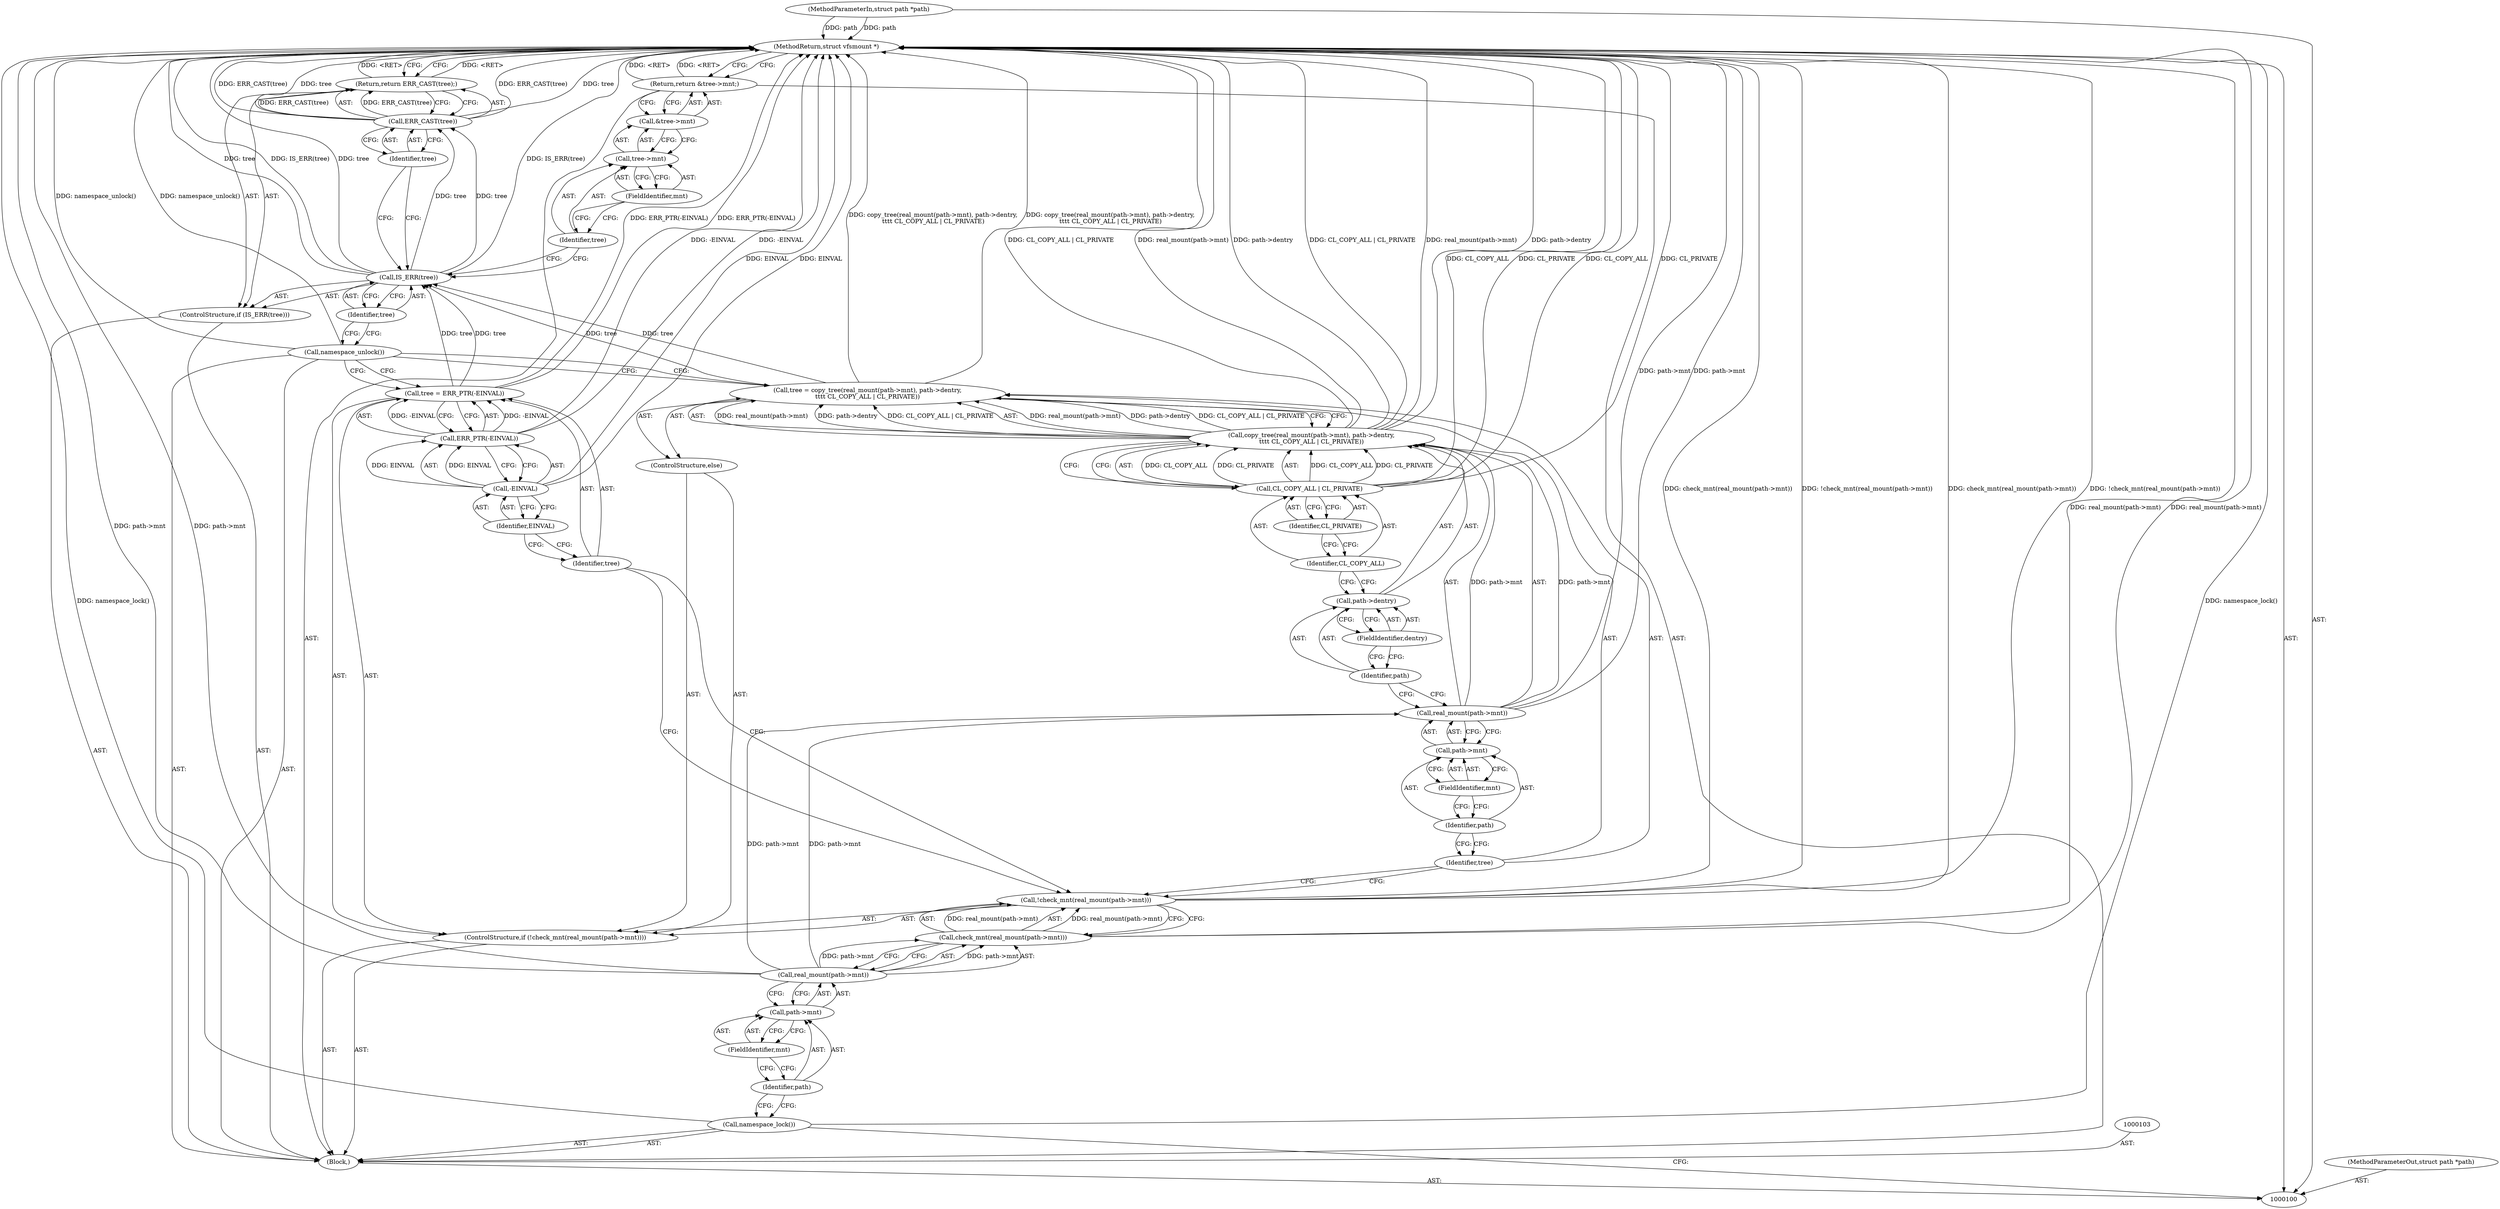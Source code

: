 digraph "0_linux_cd4a40174b71acd021877341684d8bb1dc8ea4ae" {
"1000143" [label="(MethodReturn,struct vfsmount *)"];
"1000101" [label="(MethodParameterIn,struct path *path)"];
"1000209" [label="(MethodParameterOut,struct path *path)"];
"1000131" [label="(Call,namespace_unlock())"];
"1000134" [label="(Identifier,tree)"];
"1000132" [label="(ControlStructure,if (IS_ERR(tree)))"];
"1000133" [label="(Call,IS_ERR(tree))"];
"1000136" [label="(Call,ERR_CAST(tree))"];
"1000137" [label="(Identifier,tree)"];
"1000135" [label="(Return,return ERR_CAST(tree);)"];
"1000138" [label="(Return,return &tree->mnt;)"];
"1000142" [label="(FieldIdentifier,mnt)"];
"1000139" [label="(Call,&tree->mnt)"];
"1000140" [label="(Call,tree->mnt)"];
"1000141" [label="(Identifier,tree)"];
"1000102" [label="(Block,)"];
"1000104" [label="(Call,namespace_lock())"];
"1000105" [label="(ControlStructure,if (!check_mnt(real_mount(path->mnt))))"];
"1000108" [label="(Call,real_mount(path->mnt))"];
"1000109" [label="(Call,path->mnt)"];
"1000110" [label="(Identifier,path)"];
"1000111" [label="(FieldIdentifier,mnt)"];
"1000106" [label="(Call,!check_mnt(real_mount(path->mnt)))"];
"1000107" [label="(Call,check_mnt(real_mount(path->mnt)))"];
"1000115" [label="(Call,-EINVAL)"];
"1000116" [label="(Identifier,EINVAL)"];
"1000112" [label="(Call,tree = ERR_PTR(-EINVAL))"];
"1000113" [label="(Identifier,tree)"];
"1000114" [label="(Call,ERR_PTR(-EINVAL))"];
"1000117" [label="(ControlStructure,else)"];
"1000121" [label="(Call,real_mount(path->mnt))"];
"1000118" [label="(Call,tree = copy_tree(real_mount(path->mnt), path->dentry,\n\t\t\t\t CL_COPY_ALL | CL_PRIVATE))"];
"1000119" [label="(Identifier,tree)"];
"1000122" [label="(Call,path->mnt)"];
"1000123" [label="(Identifier,path)"];
"1000124" [label="(FieldIdentifier,mnt)"];
"1000125" [label="(Call,path->dentry)"];
"1000126" [label="(Identifier,path)"];
"1000127" [label="(FieldIdentifier,dentry)"];
"1000120" [label="(Call,copy_tree(real_mount(path->mnt), path->dentry,\n\t\t\t\t CL_COPY_ALL | CL_PRIVATE))"];
"1000130" [label="(Identifier,CL_PRIVATE)"];
"1000128" [label="(Call,CL_COPY_ALL | CL_PRIVATE)"];
"1000129" [label="(Identifier,CL_COPY_ALL)"];
"1000143" -> "1000100"  [label="AST: "];
"1000143" -> "1000135"  [label="CFG: "];
"1000143" -> "1000138"  [label="CFG: "];
"1000135" -> "1000143"  [label="DDG: <RET>"];
"1000128" -> "1000143"  [label="DDG: CL_PRIVATE"];
"1000128" -> "1000143"  [label="DDG: CL_COPY_ALL"];
"1000120" -> "1000143"  [label="DDG: path->dentry"];
"1000120" -> "1000143"  [label="DDG: CL_COPY_ALL | CL_PRIVATE"];
"1000120" -> "1000143"  [label="DDG: real_mount(path->mnt)"];
"1000107" -> "1000143"  [label="DDG: real_mount(path->mnt)"];
"1000106" -> "1000143"  [label="DDG: check_mnt(real_mount(path->mnt))"];
"1000106" -> "1000143"  [label="DDG: !check_mnt(real_mount(path->mnt))"];
"1000104" -> "1000143"  [label="DDG: namespace_lock()"];
"1000112" -> "1000143"  [label="DDG: ERR_PTR(-EINVAL)"];
"1000115" -> "1000143"  [label="DDG: EINVAL"];
"1000131" -> "1000143"  [label="DDG: namespace_unlock()"];
"1000133" -> "1000143"  [label="DDG: tree"];
"1000133" -> "1000143"  [label="DDG: IS_ERR(tree)"];
"1000114" -> "1000143"  [label="DDG: -EINVAL"];
"1000101" -> "1000143"  [label="DDG: path"];
"1000118" -> "1000143"  [label="DDG: copy_tree(real_mount(path->mnt), path->dentry,\n\t\t\t\t CL_COPY_ALL | CL_PRIVATE)"];
"1000136" -> "1000143"  [label="DDG: ERR_CAST(tree)"];
"1000136" -> "1000143"  [label="DDG: tree"];
"1000121" -> "1000143"  [label="DDG: path->mnt"];
"1000108" -> "1000143"  [label="DDG: path->mnt"];
"1000138" -> "1000143"  [label="DDG: <RET>"];
"1000101" -> "1000100"  [label="AST: "];
"1000101" -> "1000143"  [label="DDG: path"];
"1000209" -> "1000100"  [label="AST: "];
"1000131" -> "1000102"  [label="AST: "];
"1000131" -> "1000112"  [label="CFG: "];
"1000131" -> "1000118"  [label="CFG: "];
"1000134" -> "1000131"  [label="CFG: "];
"1000131" -> "1000143"  [label="DDG: namespace_unlock()"];
"1000134" -> "1000133"  [label="AST: "];
"1000134" -> "1000131"  [label="CFG: "];
"1000133" -> "1000134"  [label="CFG: "];
"1000132" -> "1000102"  [label="AST: "];
"1000133" -> "1000132"  [label="AST: "];
"1000135" -> "1000132"  [label="AST: "];
"1000133" -> "1000132"  [label="AST: "];
"1000133" -> "1000134"  [label="CFG: "];
"1000134" -> "1000133"  [label="AST: "];
"1000137" -> "1000133"  [label="CFG: "];
"1000141" -> "1000133"  [label="CFG: "];
"1000133" -> "1000143"  [label="DDG: tree"];
"1000133" -> "1000143"  [label="DDG: IS_ERR(tree)"];
"1000112" -> "1000133"  [label="DDG: tree"];
"1000118" -> "1000133"  [label="DDG: tree"];
"1000133" -> "1000136"  [label="DDG: tree"];
"1000136" -> "1000135"  [label="AST: "];
"1000136" -> "1000137"  [label="CFG: "];
"1000137" -> "1000136"  [label="AST: "];
"1000135" -> "1000136"  [label="CFG: "];
"1000136" -> "1000143"  [label="DDG: ERR_CAST(tree)"];
"1000136" -> "1000143"  [label="DDG: tree"];
"1000136" -> "1000135"  [label="DDG: ERR_CAST(tree)"];
"1000133" -> "1000136"  [label="DDG: tree"];
"1000137" -> "1000136"  [label="AST: "];
"1000137" -> "1000133"  [label="CFG: "];
"1000136" -> "1000137"  [label="CFG: "];
"1000135" -> "1000132"  [label="AST: "];
"1000135" -> "1000136"  [label="CFG: "];
"1000136" -> "1000135"  [label="AST: "];
"1000143" -> "1000135"  [label="CFG: "];
"1000135" -> "1000143"  [label="DDG: <RET>"];
"1000136" -> "1000135"  [label="DDG: ERR_CAST(tree)"];
"1000138" -> "1000102"  [label="AST: "];
"1000138" -> "1000139"  [label="CFG: "];
"1000139" -> "1000138"  [label="AST: "];
"1000143" -> "1000138"  [label="CFG: "];
"1000138" -> "1000143"  [label="DDG: <RET>"];
"1000142" -> "1000140"  [label="AST: "];
"1000142" -> "1000141"  [label="CFG: "];
"1000140" -> "1000142"  [label="CFG: "];
"1000139" -> "1000138"  [label="AST: "];
"1000139" -> "1000140"  [label="CFG: "];
"1000140" -> "1000139"  [label="AST: "];
"1000138" -> "1000139"  [label="CFG: "];
"1000140" -> "1000139"  [label="AST: "];
"1000140" -> "1000142"  [label="CFG: "];
"1000141" -> "1000140"  [label="AST: "];
"1000142" -> "1000140"  [label="AST: "];
"1000139" -> "1000140"  [label="CFG: "];
"1000141" -> "1000140"  [label="AST: "];
"1000141" -> "1000133"  [label="CFG: "];
"1000142" -> "1000141"  [label="CFG: "];
"1000102" -> "1000100"  [label="AST: "];
"1000103" -> "1000102"  [label="AST: "];
"1000104" -> "1000102"  [label="AST: "];
"1000105" -> "1000102"  [label="AST: "];
"1000131" -> "1000102"  [label="AST: "];
"1000132" -> "1000102"  [label="AST: "];
"1000138" -> "1000102"  [label="AST: "];
"1000104" -> "1000102"  [label="AST: "];
"1000104" -> "1000100"  [label="CFG: "];
"1000110" -> "1000104"  [label="CFG: "];
"1000104" -> "1000143"  [label="DDG: namespace_lock()"];
"1000105" -> "1000102"  [label="AST: "];
"1000106" -> "1000105"  [label="AST: "];
"1000112" -> "1000105"  [label="AST: "];
"1000117" -> "1000105"  [label="AST: "];
"1000108" -> "1000107"  [label="AST: "];
"1000108" -> "1000109"  [label="CFG: "];
"1000109" -> "1000108"  [label="AST: "];
"1000107" -> "1000108"  [label="CFG: "];
"1000108" -> "1000143"  [label="DDG: path->mnt"];
"1000108" -> "1000107"  [label="DDG: path->mnt"];
"1000108" -> "1000121"  [label="DDG: path->mnt"];
"1000109" -> "1000108"  [label="AST: "];
"1000109" -> "1000111"  [label="CFG: "];
"1000110" -> "1000109"  [label="AST: "];
"1000111" -> "1000109"  [label="AST: "];
"1000108" -> "1000109"  [label="CFG: "];
"1000110" -> "1000109"  [label="AST: "];
"1000110" -> "1000104"  [label="CFG: "];
"1000111" -> "1000110"  [label="CFG: "];
"1000111" -> "1000109"  [label="AST: "];
"1000111" -> "1000110"  [label="CFG: "];
"1000109" -> "1000111"  [label="CFG: "];
"1000106" -> "1000105"  [label="AST: "];
"1000106" -> "1000107"  [label="CFG: "];
"1000107" -> "1000106"  [label="AST: "];
"1000113" -> "1000106"  [label="CFG: "];
"1000119" -> "1000106"  [label="CFG: "];
"1000106" -> "1000143"  [label="DDG: check_mnt(real_mount(path->mnt))"];
"1000106" -> "1000143"  [label="DDG: !check_mnt(real_mount(path->mnt))"];
"1000107" -> "1000106"  [label="DDG: real_mount(path->mnt)"];
"1000107" -> "1000106"  [label="AST: "];
"1000107" -> "1000108"  [label="CFG: "];
"1000108" -> "1000107"  [label="AST: "];
"1000106" -> "1000107"  [label="CFG: "];
"1000107" -> "1000143"  [label="DDG: real_mount(path->mnt)"];
"1000107" -> "1000106"  [label="DDG: real_mount(path->mnt)"];
"1000108" -> "1000107"  [label="DDG: path->mnt"];
"1000115" -> "1000114"  [label="AST: "];
"1000115" -> "1000116"  [label="CFG: "];
"1000116" -> "1000115"  [label="AST: "];
"1000114" -> "1000115"  [label="CFG: "];
"1000115" -> "1000143"  [label="DDG: EINVAL"];
"1000115" -> "1000114"  [label="DDG: EINVAL"];
"1000116" -> "1000115"  [label="AST: "];
"1000116" -> "1000113"  [label="CFG: "];
"1000115" -> "1000116"  [label="CFG: "];
"1000112" -> "1000105"  [label="AST: "];
"1000112" -> "1000114"  [label="CFG: "];
"1000113" -> "1000112"  [label="AST: "];
"1000114" -> "1000112"  [label="AST: "];
"1000131" -> "1000112"  [label="CFG: "];
"1000112" -> "1000143"  [label="DDG: ERR_PTR(-EINVAL)"];
"1000114" -> "1000112"  [label="DDG: -EINVAL"];
"1000112" -> "1000133"  [label="DDG: tree"];
"1000113" -> "1000112"  [label="AST: "];
"1000113" -> "1000106"  [label="CFG: "];
"1000116" -> "1000113"  [label="CFG: "];
"1000114" -> "1000112"  [label="AST: "];
"1000114" -> "1000115"  [label="CFG: "];
"1000115" -> "1000114"  [label="AST: "];
"1000112" -> "1000114"  [label="CFG: "];
"1000114" -> "1000143"  [label="DDG: -EINVAL"];
"1000114" -> "1000112"  [label="DDG: -EINVAL"];
"1000115" -> "1000114"  [label="DDG: EINVAL"];
"1000117" -> "1000105"  [label="AST: "];
"1000118" -> "1000117"  [label="AST: "];
"1000121" -> "1000120"  [label="AST: "];
"1000121" -> "1000122"  [label="CFG: "];
"1000122" -> "1000121"  [label="AST: "];
"1000126" -> "1000121"  [label="CFG: "];
"1000121" -> "1000143"  [label="DDG: path->mnt"];
"1000121" -> "1000120"  [label="DDG: path->mnt"];
"1000108" -> "1000121"  [label="DDG: path->mnt"];
"1000118" -> "1000117"  [label="AST: "];
"1000118" -> "1000120"  [label="CFG: "];
"1000119" -> "1000118"  [label="AST: "];
"1000120" -> "1000118"  [label="AST: "];
"1000131" -> "1000118"  [label="CFG: "];
"1000118" -> "1000143"  [label="DDG: copy_tree(real_mount(path->mnt), path->dentry,\n\t\t\t\t CL_COPY_ALL | CL_PRIVATE)"];
"1000120" -> "1000118"  [label="DDG: real_mount(path->mnt)"];
"1000120" -> "1000118"  [label="DDG: path->dentry"];
"1000120" -> "1000118"  [label="DDG: CL_COPY_ALL | CL_PRIVATE"];
"1000118" -> "1000133"  [label="DDG: tree"];
"1000119" -> "1000118"  [label="AST: "];
"1000119" -> "1000106"  [label="CFG: "];
"1000123" -> "1000119"  [label="CFG: "];
"1000122" -> "1000121"  [label="AST: "];
"1000122" -> "1000124"  [label="CFG: "];
"1000123" -> "1000122"  [label="AST: "];
"1000124" -> "1000122"  [label="AST: "];
"1000121" -> "1000122"  [label="CFG: "];
"1000123" -> "1000122"  [label="AST: "];
"1000123" -> "1000119"  [label="CFG: "];
"1000124" -> "1000123"  [label="CFG: "];
"1000124" -> "1000122"  [label="AST: "];
"1000124" -> "1000123"  [label="CFG: "];
"1000122" -> "1000124"  [label="CFG: "];
"1000125" -> "1000120"  [label="AST: "];
"1000125" -> "1000127"  [label="CFG: "];
"1000126" -> "1000125"  [label="AST: "];
"1000127" -> "1000125"  [label="AST: "];
"1000129" -> "1000125"  [label="CFG: "];
"1000126" -> "1000125"  [label="AST: "];
"1000126" -> "1000121"  [label="CFG: "];
"1000127" -> "1000126"  [label="CFG: "];
"1000127" -> "1000125"  [label="AST: "];
"1000127" -> "1000126"  [label="CFG: "];
"1000125" -> "1000127"  [label="CFG: "];
"1000120" -> "1000118"  [label="AST: "];
"1000120" -> "1000128"  [label="CFG: "];
"1000121" -> "1000120"  [label="AST: "];
"1000125" -> "1000120"  [label="AST: "];
"1000128" -> "1000120"  [label="AST: "];
"1000118" -> "1000120"  [label="CFG: "];
"1000120" -> "1000143"  [label="DDG: path->dentry"];
"1000120" -> "1000143"  [label="DDG: CL_COPY_ALL | CL_PRIVATE"];
"1000120" -> "1000143"  [label="DDG: real_mount(path->mnt)"];
"1000120" -> "1000118"  [label="DDG: real_mount(path->mnt)"];
"1000120" -> "1000118"  [label="DDG: path->dentry"];
"1000120" -> "1000118"  [label="DDG: CL_COPY_ALL | CL_PRIVATE"];
"1000121" -> "1000120"  [label="DDG: path->mnt"];
"1000128" -> "1000120"  [label="DDG: CL_COPY_ALL"];
"1000128" -> "1000120"  [label="DDG: CL_PRIVATE"];
"1000130" -> "1000128"  [label="AST: "];
"1000130" -> "1000129"  [label="CFG: "];
"1000128" -> "1000130"  [label="CFG: "];
"1000128" -> "1000120"  [label="AST: "];
"1000128" -> "1000130"  [label="CFG: "];
"1000129" -> "1000128"  [label="AST: "];
"1000130" -> "1000128"  [label="AST: "];
"1000120" -> "1000128"  [label="CFG: "];
"1000128" -> "1000143"  [label="DDG: CL_PRIVATE"];
"1000128" -> "1000143"  [label="DDG: CL_COPY_ALL"];
"1000128" -> "1000120"  [label="DDG: CL_COPY_ALL"];
"1000128" -> "1000120"  [label="DDG: CL_PRIVATE"];
"1000129" -> "1000128"  [label="AST: "];
"1000129" -> "1000125"  [label="CFG: "];
"1000130" -> "1000129"  [label="CFG: "];
}
